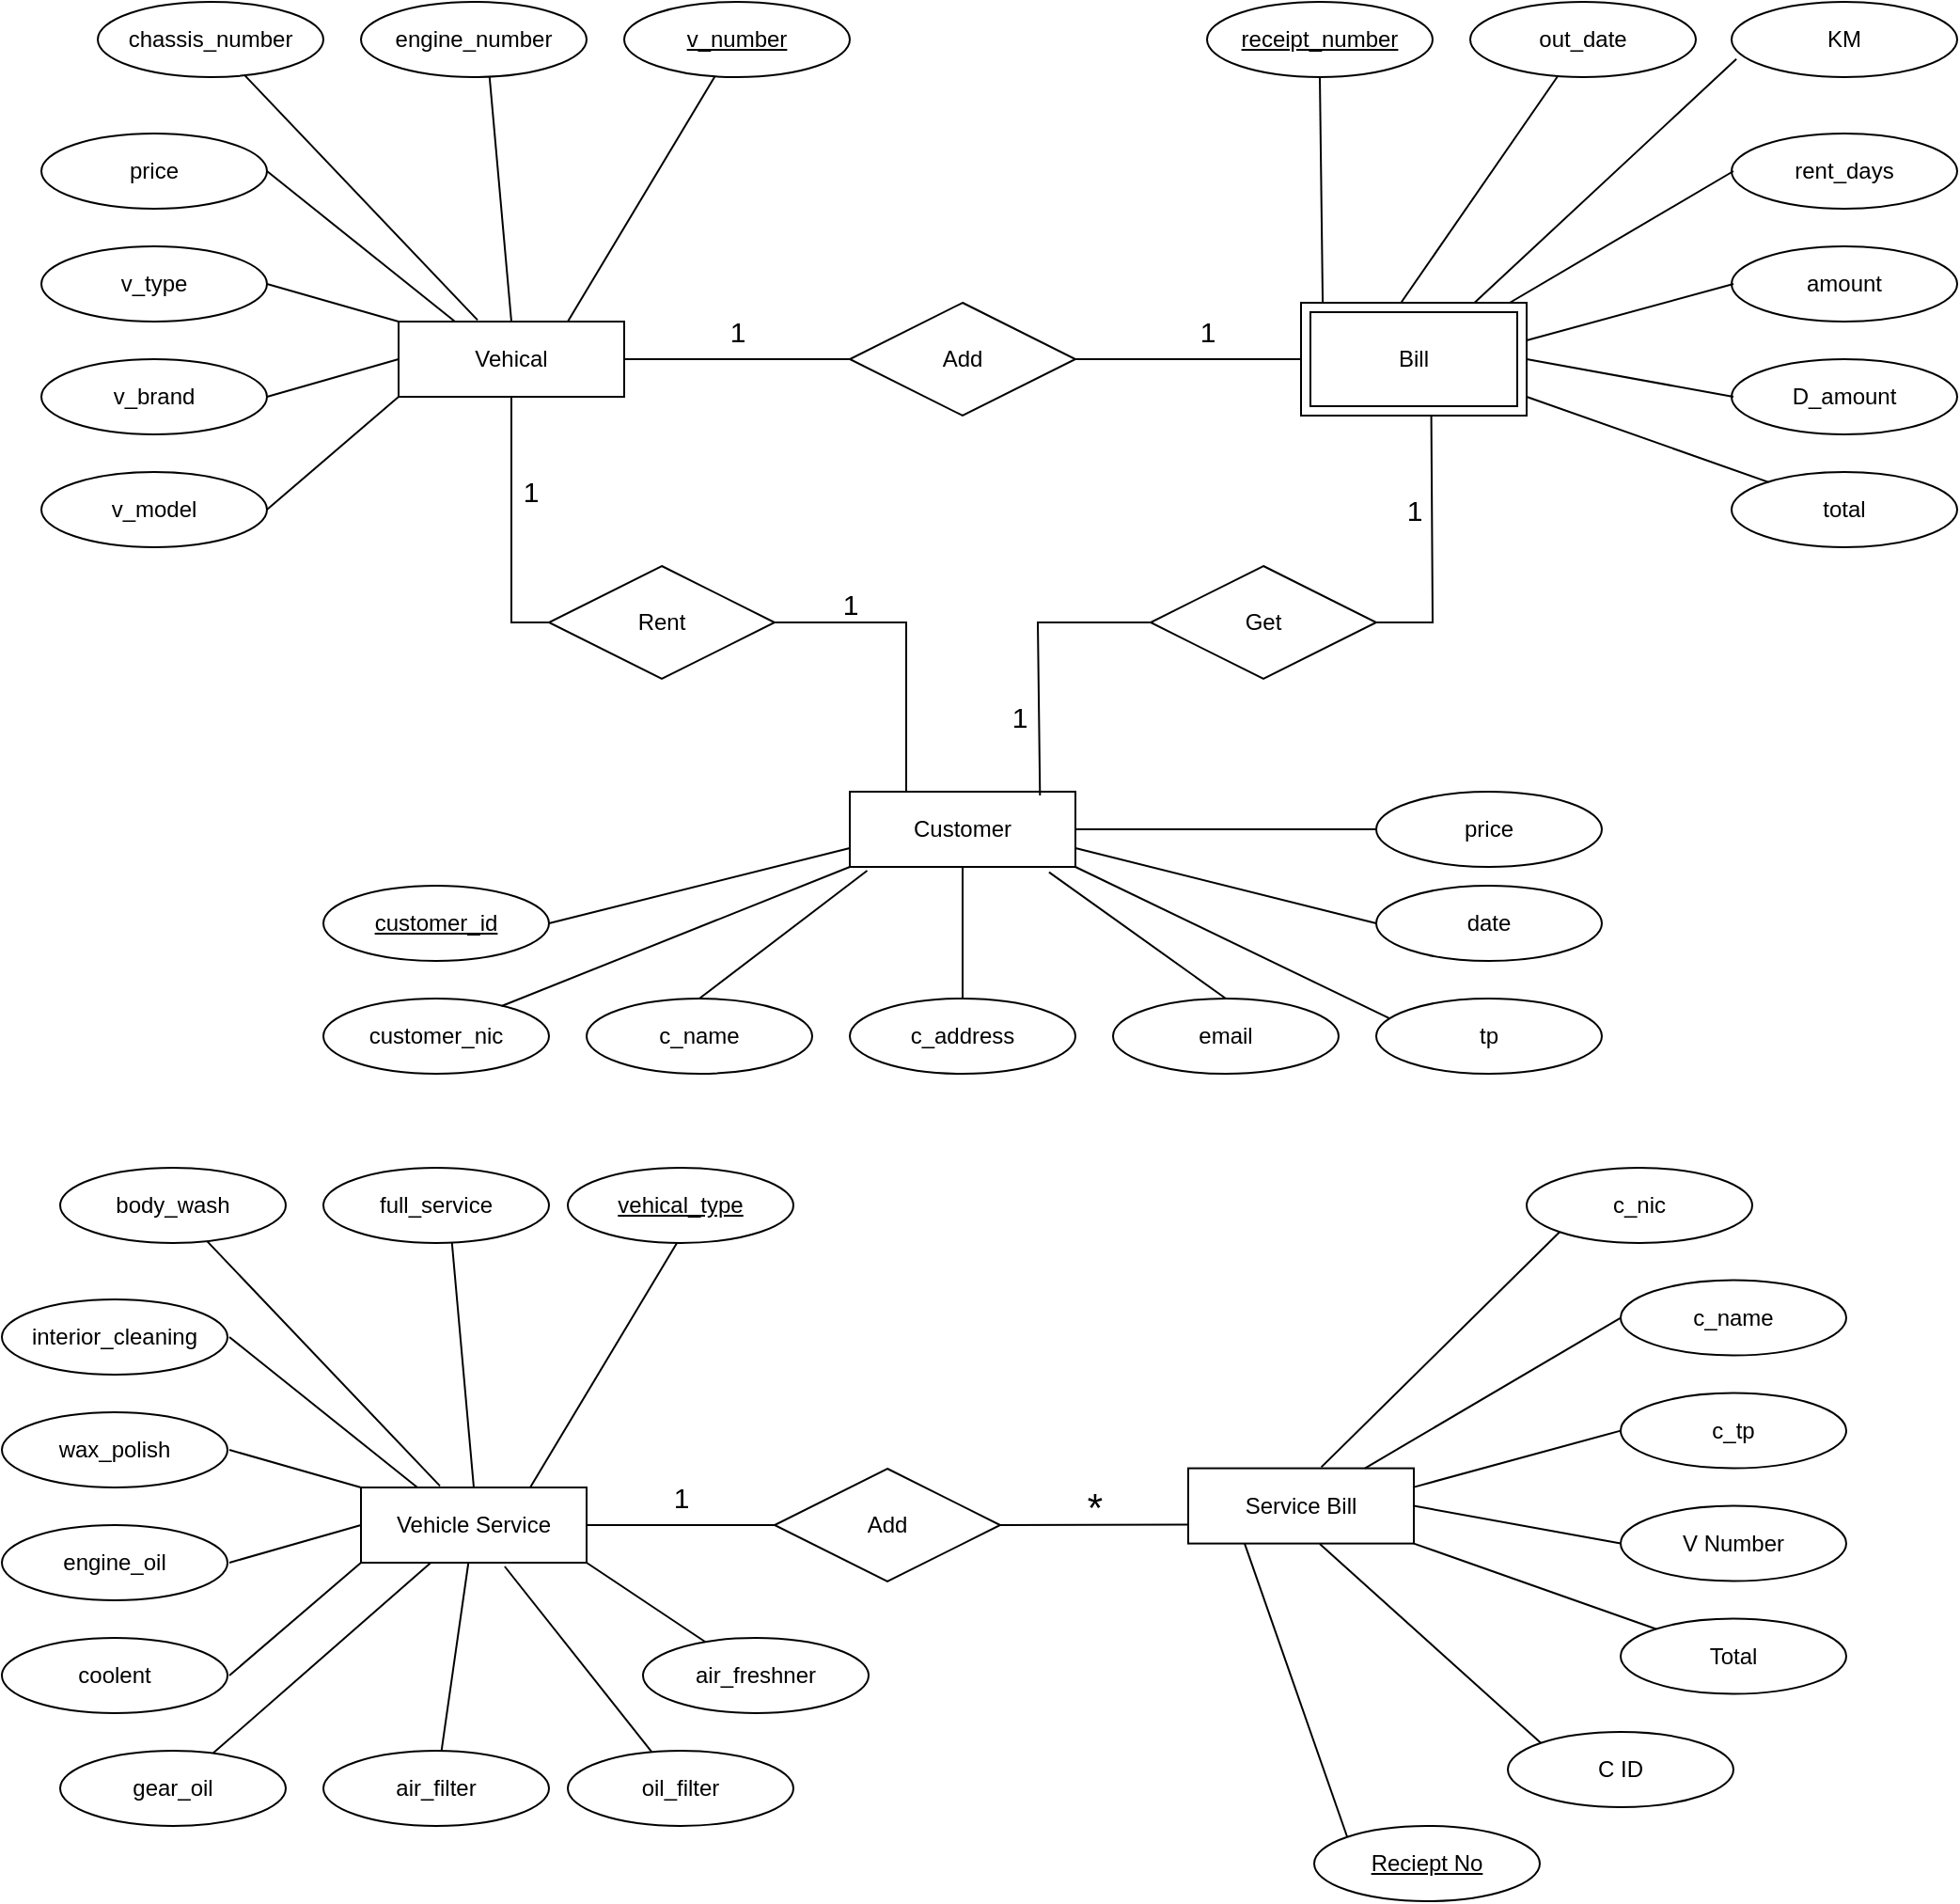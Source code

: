 <mxfile version="19.0.3" type="device"><diagram id="FjPFz_1QsSj6b-zWw66A" name="Page-1"><mxGraphModel dx="2966" dy="1831" grid="1" gridSize="10" guides="1" tooltips="1" connect="1" arrows="1" fold="1" page="1" pageScale="1" pageWidth="827" pageHeight="1169" background="#ffffff" math="0" shadow="0"><root><mxCell id="0"/><mxCell id="1" parent="0"/><mxCell id="deFusIvMQmzbghKx0W7I-2" value="Vehical" style="rounded=0;whiteSpace=wrap;html=1;" vertex="1" parent="1"><mxGeometry x="523" y="243" width="120" height="40" as="geometry"/></mxCell><mxCell id="deFusIvMQmzbghKx0W7I-3" value="Bill" style="rounded=0;whiteSpace=wrap;html=1;" vertex="1" parent="1"><mxGeometry x="1003" y="243" width="120" height="40" as="geometry"/></mxCell><mxCell id="deFusIvMQmzbghKx0W7I-4" value="Customer" style="rounded=0;whiteSpace=wrap;html=1;" vertex="1" parent="1"><mxGeometry x="763" y="493" width="120" height="40" as="geometry"/></mxCell><mxCell id="deFusIvMQmzbghKx0W7I-5" value="chassis_number" style="ellipse;whiteSpace=wrap;html=1;" vertex="1" parent="1"><mxGeometry x="363" y="73" width="120" height="40" as="geometry"/></mxCell><mxCell id="deFusIvMQmzbghKx0W7I-10" value="" style="endArrow=none;html=1;rounded=0;entryX=0.35;entryY=-0.02;entryDx=0;entryDy=0;entryPerimeter=0;" edge="1" parent="1" source="deFusIvMQmzbghKx0W7I-5" target="deFusIvMQmzbghKx0W7I-2"><mxGeometry width="50" height="50" relative="1" as="geometry"><mxPoint x="723" y="263" as="sourcePoint"/><mxPoint x="773" y="213" as="targetPoint"/></mxGeometry></mxCell><mxCell id="deFusIvMQmzbghKx0W7I-11" value="engine_number" style="ellipse;whiteSpace=wrap;html=1;" vertex="1" parent="1"><mxGeometry x="503" y="73" width="120" height="40" as="geometry"/></mxCell><mxCell id="deFusIvMQmzbghKx0W7I-12" value="v_number" style="ellipse;whiteSpace=wrap;html=1;fontStyle=4" vertex="1" parent="1"><mxGeometry x="643" y="73" width="120" height="40" as="geometry"/></mxCell><mxCell id="deFusIvMQmzbghKx0W7I-13" value="price" style="ellipse;whiteSpace=wrap;html=1;" vertex="1" parent="1"><mxGeometry x="333" y="143" width="120" height="40" as="geometry"/></mxCell><mxCell id="deFusIvMQmzbghKx0W7I-14" value="v_type" style="ellipse;whiteSpace=wrap;html=1;" vertex="1" parent="1"><mxGeometry x="333" y="203" width="120" height="40" as="geometry"/></mxCell><mxCell id="deFusIvMQmzbghKx0W7I-15" value="v_brand" style="ellipse;whiteSpace=wrap;html=1;" vertex="1" parent="1"><mxGeometry x="333" y="263" width="120" height="40" as="geometry"/></mxCell><mxCell id="deFusIvMQmzbghKx0W7I-16" value="v_model" style="ellipse;whiteSpace=wrap;html=1;" vertex="1" parent="1"><mxGeometry x="333" y="323" width="120" height="40" as="geometry"/></mxCell><mxCell id="deFusIvMQmzbghKx0W7I-18" value="" style="endArrow=none;html=1;rounded=0;exitX=0.5;exitY=0;exitDx=0;exitDy=0;entryX=0.57;entryY=1;entryDx=0;entryDy=0;entryPerimeter=0;" edge="1" parent="1" source="deFusIvMQmzbghKx0W7I-2" target="deFusIvMQmzbghKx0W7I-11"><mxGeometry width="50" height="50" relative="1" as="geometry"><mxPoint x="543" y="143" as="sourcePoint"/><mxPoint x="593" y="93" as="targetPoint"/></mxGeometry></mxCell><mxCell id="deFusIvMQmzbghKx0W7I-19" value="" style="endArrow=none;html=1;rounded=0;exitX=0.75;exitY=0;exitDx=0;exitDy=0;" edge="1" parent="1" source="deFusIvMQmzbghKx0W7I-2" target="deFusIvMQmzbghKx0W7I-12"><mxGeometry width="50" height="50" relative="1" as="geometry"><mxPoint x="723" y="263" as="sourcePoint"/><mxPoint x="773" y="213" as="targetPoint"/></mxGeometry></mxCell><mxCell id="deFusIvMQmzbghKx0W7I-20" value="" style="endArrow=none;html=1;rounded=0;exitX=1;exitY=0.5;exitDx=0;exitDy=0;entryX=0.25;entryY=0;entryDx=0;entryDy=0;" edge="1" parent="1" source="deFusIvMQmzbghKx0W7I-13" target="deFusIvMQmzbghKx0W7I-2"><mxGeometry width="50" height="50" relative="1" as="geometry"><mxPoint x="723" y="263" as="sourcePoint"/><mxPoint x="773" y="213" as="targetPoint"/></mxGeometry></mxCell><mxCell id="deFusIvMQmzbghKx0W7I-21" value="" style="endArrow=none;html=1;rounded=0;exitX=1;exitY=0.5;exitDx=0;exitDy=0;entryX=0;entryY=0;entryDx=0;entryDy=0;" edge="1" parent="1" source="deFusIvMQmzbghKx0W7I-14" target="deFusIvMQmzbghKx0W7I-2"><mxGeometry width="50" height="50" relative="1" as="geometry"><mxPoint x="723" y="263" as="sourcePoint"/><mxPoint x="773" y="213" as="targetPoint"/></mxGeometry></mxCell><mxCell id="deFusIvMQmzbghKx0W7I-22" value="" style="endArrow=none;html=1;rounded=0;exitX=1;exitY=0.5;exitDx=0;exitDy=0;entryX=0;entryY=0.5;entryDx=0;entryDy=0;" edge="1" parent="1" source="deFusIvMQmzbghKx0W7I-15" target="deFusIvMQmzbghKx0W7I-2"><mxGeometry width="50" height="50" relative="1" as="geometry"><mxPoint x="723" y="263" as="sourcePoint"/><mxPoint x="773" y="213" as="targetPoint"/></mxGeometry></mxCell><mxCell id="deFusIvMQmzbghKx0W7I-23" value="" style="endArrow=none;html=1;rounded=0;exitX=1;exitY=0.5;exitDx=0;exitDy=0;entryX=0;entryY=1;entryDx=0;entryDy=0;" edge="1" parent="1" source="deFusIvMQmzbghKx0W7I-16" target="deFusIvMQmzbghKx0W7I-2"><mxGeometry width="50" height="50" relative="1" as="geometry"><mxPoint x="723" y="263" as="sourcePoint"/><mxPoint x="773" y="213" as="targetPoint"/></mxGeometry></mxCell><mxCell id="deFusIvMQmzbghKx0W7I-24" value="Add" style="rhombus;whiteSpace=wrap;html=1;" vertex="1" parent="1"><mxGeometry x="763" y="233" width="120" height="60" as="geometry"/></mxCell><mxCell id="deFusIvMQmzbghKx0W7I-25" value="" style="endArrow=none;html=1;rounded=0;exitX=1;exitY=0.5;exitDx=0;exitDy=0;entryX=0;entryY=0.5;entryDx=0;entryDy=0;" edge="1" parent="1" source="deFusIvMQmzbghKx0W7I-2" target="deFusIvMQmzbghKx0W7I-24"><mxGeometry width="50" height="50" relative="1" as="geometry"><mxPoint x="723" y="263" as="sourcePoint"/><mxPoint x="773" y="213" as="targetPoint"/></mxGeometry></mxCell><mxCell id="deFusIvMQmzbghKx0W7I-27" value="" style="endArrow=none;html=1;rounded=0;exitX=1;exitY=0.5;exitDx=0;exitDy=0;entryX=0;entryY=0.5;entryDx=0;entryDy=0;" edge="1" parent="1" source="deFusIvMQmzbghKx0W7I-24" target="deFusIvMQmzbghKx0W7I-3"><mxGeometry width="50" height="50" relative="1" as="geometry"><mxPoint x="913" y="263" as="sourcePoint"/><mxPoint x="963" y="213" as="targetPoint"/></mxGeometry></mxCell><mxCell id="deFusIvMQmzbghKx0W7I-28" value="Rent" style="rhombus;whiteSpace=wrap;html=1;" vertex="1" parent="1"><mxGeometry x="603" y="373" width="120" height="60" as="geometry"/></mxCell><mxCell id="deFusIvMQmzbghKx0W7I-29" value="" style="endArrow=none;html=1;rounded=0;entryX=0.5;entryY=1;entryDx=0;entryDy=0;exitX=0;exitY=0.5;exitDx=0;exitDy=0;" edge="1" parent="1" source="deFusIvMQmzbghKx0W7I-28" target="deFusIvMQmzbghKx0W7I-2"><mxGeometry width="50" height="50" relative="1" as="geometry"><mxPoint x="753" y="473" as="sourcePoint"/><mxPoint x="803" y="423" as="targetPoint"/><Array as="points"><mxPoint x="583" y="403"/></Array></mxGeometry></mxCell><mxCell id="deFusIvMQmzbghKx0W7I-31" value="Get" style="rhombus;whiteSpace=wrap;html=1;" vertex="1" parent="1"><mxGeometry x="923" y="373" width="120" height="60" as="geometry"/></mxCell><mxCell id="deFusIvMQmzbghKx0W7I-32" value="" style="endArrow=none;html=1;rounded=0;entryX=0.577;entryY=1.06;entryDx=0;entryDy=0;entryPerimeter=0;exitX=1;exitY=0.5;exitDx=0;exitDy=0;" edge="1" parent="1" source="deFusIvMQmzbghKx0W7I-31" target="deFusIvMQmzbghKx0W7I-3"><mxGeometry width="50" height="50" relative="1" as="geometry"><mxPoint x="753" y="473" as="sourcePoint"/><mxPoint x="803" y="423" as="targetPoint"/><Array as="points"><mxPoint x="1073" y="403"/></Array></mxGeometry></mxCell><mxCell id="deFusIvMQmzbghKx0W7I-34" value="receipt_number" style="ellipse;whiteSpace=wrap;html=1;fontStyle=4" vertex="1" parent="1"><mxGeometry x="953" y="73" width="120" height="40" as="geometry"/></mxCell><mxCell id="deFusIvMQmzbghKx0W7I-35" value="out_date" style="ellipse;whiteSpace=wrap;html=1;" vertex="1" parent="1"><mxGeometry x="1093" y="73" width="120" height="40" as="geometry"/></mxCell><mxCell id="deFusIvMQmzbghKx0W7I-37" value="KM" style="ellipse;whiteSpace=wrap;html=1;" vertex="1" parent="1"><mxGeometry x="1232" y="73" width="120" height="40" as="geometry"/></mxCell><mxCell id="deFusIvMQmzbghKx0W7I-38" value="rent_days" style="ellipse;whiteSpace=wrap;html=1;" vertex="1" parent="1"><mxGeometry x="1232" y="143" width="120" height="40" as="geometry"/></mxCell><mxCell id="deFusIvMQmzbghKx0W7I-41" value="amount" style="ellipse;whiteSpace=wrap;html=1;" vertex="1" parent="1"><mxGeometry x="1232" y="203" width="120" height="40" as="geometry"/></mxCell><mxCell id="deFusIvMQmzbghKx0W7I-43" value="total" style="ellipse;whiteSpace=wrap;html=1;" vertex="1" parent="1"><mxGeometry x="1232" y="323" width="120" height="40" as="geometry"/></mxCell><mxCell id="deFusIvMQmzbghKx0W7I-44" value="D_amount" style="ellipse;whiteSpace=wrap;html=1;" vertex="1" parent="1"><mxGeometry x="1232" y="263" width="120" height="40" as="geometry"/></mxCell><mxCell id="deFusIvMQmzbghKx0W7I-48" value="" style="endArrow=none;html=1;rounded=0;entryX=0.5;entryY=1;entryDx=0;entryDy=0;exitX=0.097;exitY=-0.04;exitDx=0;exitDy=0;exitPerimeter=0;" edge="1" parent="1" source="deFusIvMQmzbghKx0W7I-3" target="deFusIvMQmzbghKx0W7I-34"><mxGeometry width="50" height="50" relative="1" as="geometry"><mxPoint x="1003" y="163" as="sourcePoint"/><mxPoint x="1053" y="113" as="targetPoint"/></mxGeometry></mxCell><mxCell id="deFusIvMQmzbghKx0W7I-59" value="customer_nic" style="ellipse;whiteSpace=wrap;html=1;" vertex="1" parent="1"><mxGeometry x="483" y="603" width="120" height="40" as="geometry"/></mxCell><mxCell id="deFusIvMQmzbghKx0W7I-60" value="tp" style="ellipse;whiteSpace=wrap;html=1;" vertex="1" parent="1"><mxGeometry x="1043" y="603" width="120" height="40" as="geometry"/></mxCell><mxCell id="deFusIvMQmzbghKx0W7I-61" value="c_name" style="ellipse;whiteSpace=wrap;html=1;" vertex="1" parent="1"><mxGeometry x="623" y="603" width="120" height="40" as="geometry"/></mxCell><mxCell id="deFusIvMQmzbghKx0W7I-62" value="c_address" style="ellipse;whiteSpace=wrap;html=1;" vertex="1" parent="1"><mxGeometry x="763" y="603" width="120" height="40" as="geometry"/></mxCell><mxCell id="deFusIvMQmzbghKx0W7I-63" value="email" style="ellipse;whiteSpace=wrap;html=1;" vertex="1" parent="1"><mxGeometry x="903" y="603" width="120" height="40" as="geometry"/></mxCell><mxCell id="deFusIvMQmzbghKx0W7I-64" value="customer_id" style="ellipse;whiteSpace=wrap;html=1;fontStyle=4" vertex="1" parent="1"><mxGeometry x="483" y="543" width="120" height="40" as="geometry"/></mxCell><mxCell id="deFusIvMQmzbghKx0W7I-65" value="date" style="ellipse;whiteSpace=wrap;html=1;" vertex="1" parent="1"><mxGeometry x="1043" y="543" width="120" height="40" as="geometry"/></mxCell><mxCell id="deFusIvMQmzbghKx0W7I-66" value="" style="endArrow=none;html=1;rounded=0;exitX=1;exitY=0.5;exitDx=0;exitDy=0;entryX=0;entryY=0.75;entryDx=0;entryDy=0;" edge="1" parent="1" source="deFusIvMQmzbghKx0W7I-64" target="deFusIvMQmzbghKx0W7I-4"><mxGeometry width="50" height="50" relative="1" as="geometry"><mxPoint x="653" y="573" as="sourcePoint"/><mxPoint x="703" y="523" as="targetPoint"/></mxGeometry></mxCell><mxCell id="deFusIvMQmzbghKx0W7I-67" value="" style="endArrow=none;html=1;rounded=0;exitX=0.79;exitY=0.1;exitDx=0;exitDy=0;exitPerimeter=0;entryX=0;entryY=1;entryDx=0;entryDy=0;" edge="1" parent="1" source="deFusIvMQmzbghKx0W7I-59" target="deFusIvMQmzbghKx0W7I-4"><mxGeometry width="50" height="50" relative="1" as="geometry"><mxPoint x="683" y="613" as="sourcePoint"/><mxPoint x="733" y="563" as="targetPoint"/></mxGeometry></mxCell><mxCell id="deFusIvMQmzbghKx0W7I-68" value="" style="endArrow=none;html=1;rounded=0;entryX=0.077;entryY=1.05;entryDx=0;entryDy=0;entryPerimeter=0;exitX=0.5;exitY=0;exitDx=0;exitDy=0;" edge="1" parent="1" source="deFusIvMQmzbghKx0W7I-61" target="deFusIvMQmzbghKx0W7I-4"><mxGeometry width="50" height="50" relative="1" as="geometry"><mxPoint x="823" y="803" as="sourcePoint"/><mxPoint x="873" y="753" as="targetPoint"/></mxGeometry></mxCell><mxCell id="deFusIvMQmzbghKx0W7I-69" value="" style="endArrow=none;html=1;rounded=0;entryX=0.5;entryY=1;entryDx=0;entryDy=0;" edge="1" parent="1" target="deFusIvMQmzbghKx0W7I-4"><mxGeometry width="50" height="50" relative="1" as="geometry"><mxPoint x="823" y="603" as="sourcePoint"/><mxPoint x="873" y="753" as="targetPoint"/></mxGeometry></mxCell><mxCell id="deFusIvMQmzbghKx0W7I-70" value="" style="endArrow=none;html=1;rounded=0;entryX=0.883;entryY=1.07;entryDx=0;entryDy=0;entryPerimeter=0;exitX=0.5;exitY=0;exitDx=0;exitDy=0;" edge="1" parent="1" source="deFusIvMQmzbghKx0W7I-63" target="deFusIvMQmzbghKx0W7I-4"><mxGeometry width="50" height="50" relative="1" as="geometry"><mxPoint x="823" y="803" as="sourcePoint"/><mxPoint x="873" y="753" as="targetPoint"/></mxGeometry></mxCell><mxCell id="deFusIvMQmzbghKx0W7I-71" value="" style="endArrow=none;html=1;rounded=0;entryX=1;entryY=1;entryDx=0;entryDy=0;exitX=0.057;exitY=0.26;exitDx=0;exitDy=0;exitPerimeter=0;" edge="1" parent="1" source="deFusIvMQmzbghKx0W7I-60" target="deFusIvMQmzbghKx0W7I-4"><mxGeometry width="50" height="50" relative="1" as="geometry"><mxPoint x="823" y="803" as="sourcePoint"/><mxPoint x="873" y="753" as="targetPoint"/></mxGeometry></mxCell><mxCell id="deFusIvMQmzbghKx0W7I-72" value="" style="endArrow=none;html=1;rounded=0;entryX=1;entryY=0.75;entryDx=0;entryDy=0;exitX=0;exitY=0.5;exitDx=0;exitDy=0;" edge="1" parent="1" source="deFusIvMQmzbghKx0W7I-65" target="deFusIvMQmzbghKx0W7I-4"><mxGeometry width="50" height="50" relative="1" as="geometry"><mxPoint x="823" y="803" as="sourcePoint"/><mxPoint x="873" y="753" as="targetPoint"/></mxGeometry></mxCell><mxCell id="deFusIvMQmzbghKx0W7I-73" value="price" style="ellipse;whiteSpace=wrap;html=1;" vertex="1" parent="1"><mxGeometry x="1043" y="493" width="120" height="40" as="geometry"/></mxCell><mxCell id="deFusIvMQmzbghKx0W7I-74" value="" style="endArrow=none;html=1;rounded=0;entryX=1;entryY=0.5;entryDx=0;entryDy=0;exitX=0.25;exitY=0;exitDx=0;exitDy=0;" edge="1" parent="1" source="deFusIvMQmzbghKx0W7I-4" target="deFusIvMQmzbghKx0W7I-28"><mxGeometry width="50" height="50" relative="1" as="geometry"><mxPoint x="793" y="503" as="sourcePoint"/><mxPoint x="843" y="453" as="targetPoint"/><Array as="points"><mxPoint x="793" y="403"/></Array></mxGeometry></mxCell><mxCell id="deFusIvMQmzbghKx0W7I-75" value="" style="endArrow=none;html=1;rounded=0;entryX=0;entryY=0.5;entryDx=0;entryDy=0;exitX=0.843;exitY=0.05;exitDx=0;exitDy=0;exitPerimeter=0;" edge="1" parent="1" source="deFusIvMQmzbghKx0W7I-4" target="deFusIvMQmzbghKx0W7I-31"><mxGeometry width="50" height="50" relative="1" as="geometry"><mxPoint x="863" y="483" as="sourcePoint"/><mxPoint x="843" y="453" as="targetPoint"/><Array as="points"><mxPoint x="863" y="403"/></Array></mxGeometry></mxCell><mxCell id="deFusIvMQmzbghKx0W7I-76" value="" style="endArrow=none;html=1;rounded=0;entryX=0;entryY=0.5;entryDx=0;entryDy=0;exitX=1;exitY=0.5;exitDx=0;exitDy=0;" edge="1" parent="1" source="deFusIvMQmzbghKx0W7I-4" target="deFusIvMQmzbghKx0W7I-73"><mxGeometry width="50" height="50" relative="1" as="geometry"><mxPoint x="793" y="503" as="sourcePoint"/><mxPoint x="843" y="453" as="targetPoint"/></mxGeometry></mxCell><mxCell id="deFusIvMQmzbghKx0W7I-94" value="Vehicle Service" style="rounded=0;whiteSpace=wrap;html=1;" vertex="1" parent="1"><mxGeometry x="503" y="863" width="120" height="40" as="geometry"/></mxCell><mxCell id="deFusIvMQmzbghKx0W7I-95" value="body_wash" style="ellipse;whiteSpace=wrap;html=1;" vertex="1" parent="1"><mxGeometry x="343" y="693" width="120" height="40" as="geometry"/></mxCell><mxCell id="deFusIvMQmzbghKx0W7I-96" value="" style="endArrow=none;html=1;rounded=0;entryX=0.35;entryY=-0.02;entryDx=0;entryDy=0;entryPerimeter=0;" edge="1" parent="1" source="deFusIvMQmzbghKx0W7I-95" target="deFusIvMQmzbghKx0W7I-94"><mxGeometry width="50" height="50" relative="1" as="geometry"><mxPoint x="703" y="883" as="sourcePoint"/><mxPoint x="753" y="833" as="targetPoint"/></mxGeometry></mxCell><mxCell id="deFusIvMQmzbghKx0W7I-97" value="full_service" style="ellipse;whiteSpace=wrap;html=1;" vertex="1" parent="1"><mxGeometry x="483" y="693" width="120" height="40" as="geometry"/></mxCell><mxCell id="deFusIvMQmzbghKx0W7I-98" value="interior_cleaning" style="ellipse;whiteSpace=wrap;html=1;" vertex="1" parent="1"><mxGeometry x="312" y="763" width="120" height="40" as="geometry"/></mxCell><mxCell id="deFusIvMQmzbghKx0W7I-99" value="wax_polish" style="ellipse;whiteSpace=wrap;html=1;" vertex="1" parent="1"><mxGeometry x="312" y="823" width="120" height="40" as="geometry"/></mxCell><mxCell id="deFusIvMQmzbghKx0W7I-100" value="engine_oil" style="ellipse;whiteSpace=wrap;html=1;" vertex="1" parent="1"><mxGeometry x="312" y="883" width="120" height="40" as="geometry"/></mxCell><mxCell id="deFusIvMQmzbghKx0W7I-101" value="" style="endArrow=none;html=1;rounded=0;exitX=0.5;exitY=0;exitDx=0;exitDy=0;entryX=0.57;entryY=1;entryDx=0;entryDy=0;entryPerimeter=0;" edge="1" parent="1" source="deFusIvMQmzbghKx0W7I-94" target="deFusIvMQmzbghKx0W7I-97"><mxGeometry width="50" height="50" relative="1" as="geometry"><mxPoint x="523" y="763" as="sourcePoint"/><mxPoint x="573" y="713" as="targetPoint"/></mxGeometry></mxCell><mxCell id="deFusIvMQmzbghKx0W7I-102" value="" style="endArrow=none;html=1;rounded=0;exitX=0.75;exitY=0;exitDx=0;exitDy=0;" edge="1" parent="1" source="deFusIvMQmzbghKx0W7I-94"><mxGeometry width="50" height="50" relative="1" as="geometry"><mxPoint x="703" y="883" as="sourcePoint"/><mxPoint x="671.263" y="732.614" as="targetPoint"/></mxGeometry></mxCell><mxCell id="deFusIvMQmzbghKx0W7I-103" value="" style="endArrow=none;html=1;rounded=0;exitX=1;exitY=0.5;exitDx=0;exitDy=0;entryX=0.25;entryY=0;entryDx=0;entryDy=0;" edge="1" parent="1" target="deFusIvMQmzbghKx0W7I-94"><mxGeometry width="50" height="50" relative="1" as="geometry"><mxPoint x="433" y="783" as="sourcePoint"/><mxPoint x="753" y="833" as="targetPoint"/></mxGeometry></mxCell><mxCell id="deFusIvMQmzbghKx0W7I-104" value="" style="endArrow=none;html=1;rounded=0;exitX=1;exitY=0.5;exitDx=0;exitDy=0;entryX=0;entryY=0;entryDx=0;entryDy=0;" edge="1" parent="1" target="deFusIvMQmzbghKx0W7I-94"><mxGeometry width="50" height="50" relative="1" as="geometry"><mxPoint x="433" y="843" as="sourcePoint"/><mxPoint x="753" y="833" as="targetPoint"/></mxGeometry></mxCell><mxCell id="deFusIvMQmzbghKx0W7I-105" value="" style="endArrow=none;html=1;rounded=0;exitX=1;exitY=0.5;exitDx=0;exitDy=0;entryX=0;entryY=0.5;entryDx=0;entryDy=0;" edge="1" parent="1" target="deFusIvMQmzbghKx0W7I-94"><mxGeometry width="50" height="50" relative="1" as="geometry"><mxPoint x="433" y="903" as="sourcePoint"/><mxPoint x="753" y="833" as="targetPoint"/></mxGeometry></mxCell><mxCell id="deFusIvMQmzbghKx0W7I-106" value="" style="endArrow=none;html=1;rounded=0;exitX=1;exitY=0.5;exitDx=0;exitDy=0;entryX=0;entryY=1;entryDx=0;entryDy=0;" edge="1" parent="1" target="deFusIvMQmzbghKx0W7I-94"><mxGeometry width="50" height="50" relative="1" as="geometry"><mxPoint x="433.0" y="963" as="sourcePoint"/><mxPoint x="753" y="833" as="targetPoint"/></mxGeometry></mxCell><mxCell id="deFusIvMQmzbghKx0W7I-107" value="vehical_type" style="ellipse;whiteSpace=wrap;html=1;fontStyle=4" vertex="1" parent="1"><mxGeometry x="613" y="693" width="120" height="40" as="geometry"/></mxCell><mxCell id="deFusIvMQmzbghKx0W7I-108" value="coolent" style="ellipse;whiteSpace=wrap;html=1;" vertex="1" parent="1"><mxGeometry x="312" y="943" width="120" height="40" as="geometry"/></mxCell><mxCell id="deFusIvMQmzbghKx0W7I-109" value="gear_oil" style="ellipse;whiteSpace=wrap;html=1;" vertex="1" parent="1"><mxGeometry x="343" y="1003" width="120" height="40" as="geometry"/></mxCell><mxCell id="deFusIvMQmzbghKx0W7I-110" value="air_filter" style="ellipse;whiteSpace=wrap;html=1;" vertex="1" parent="1"><mxGeometry x="483" y="1003" width="120" height="40" as="geometry"/></mxCell><mxCell id="deFusIvMQmzbghKx0W7I-111" value="oil_filter" style="ellipse;whiteSpace=wrap;html=1;" vertex="1" parent="1"><mxGeometry x="613" y="1003" width="120" height="40" as="geometry"/></mxCell><mxCell id="deFusIvMQmzbghKx0W7I-112" value="air_freshner" style="ellipse;whiteSpace=wrap;html=1;" vertex="1" parent="1"><mxGeometry x="653" y="943" width="120" height="40" as="geometry"/></mxCell><mxCell id="deFusIvMQmzbghKx0W7I-114" value="" style="endArrow=none;html=1;rounded=0;" edge="1" parent="1" source="deFusIvMQmzbghKx0W7I-110" target="deFusIvMQmzbghKx0W7I-94"><mxGeometry width="50" height="50" relative="1" as="geometry"><mxPoint x="533" y="973" as="sourcePoint"/><mxPoint x="583" y="923" as="targetPoint"/></mxGeometry></mxCell><mxCell id="deFusIvMQmzbghKx0W7I-115" value="" style="endArrow=none;html=1;rounded=0;entryX=0.637;entryY=1.05;entryDx=0;entryDy=0;entryPerimeter=0;" edge="1" parent="1" source="deFusIvMQmzbghKx0W7I-111" target="deFusIvMQmzbghKx0W7I-94"><mxGeometry width="50" height="50" relative="1" as="geometry"><mxPoint x="533" y="973" as="sourcePoint"/><mxPoint x="583" y="923" as="targetPoint"/></mxGeometry></mxCell><mxCell id="deFusIvMQmzbghKx0W7I-116" value="" style="endArrow=none;html=1;rounded=0;" edge="1" parent="1" source="deFusIvMQmzbghKx0W7I-109" target="deFusIvMQmzbghKx0W7I-94"><mxGeometry width="50" height="50" relative="1" as="geometry"><mxPoint x="533" y="973" as="sourcePoint"/><mxPoint x="583" y="923" as="targetPoint"/></mxGeometry></mxCell><mxCell id="deFusIvMQmzbghKx0W7I-117" value="" style="endArrow=none;html=1;rounded=0;entryX=1;entryY=1;entryDx=0;entryDy=0;" edge="1" parent="1" source="deFusIvMQmzbghKx0W7I-112" target="deFusIvMQmzbghKx0W7I-94"><mxGeometry width="50" height="50" relative="1" as="geometry"><mxPoint x="533" y="973" as="sourcePoint"/><mxPoint x="583" y="923" as="targetPoint"/></mxGeometry></mxCell><mxCell id="deFusIvMQmzbghKx0W7I-118" value="" style="endArrow=none;html=1;rounded=0;exitX=0.397;exitY=-0.05;exitDx=0;exitDy=0;exitPerimeter=0;" edge="1" parent="1" source="deFusIvMQmzbghKx0W7I-3" target="deFusIvMQmzbghKx0W7I-35"><mxGeometry width="50" height="50" relative="1" as="geometry"><mxPoint x="903" y="273" as="sourcePoint"/><mxPoint x="953" y="223" as="targetPoint"/></mxGeometry></mxCell><mxCell id="deFusIvMQmzbghKx0W7I-119" value="" style="endArrow=none;html=1;rounded=0;entryX=0.013;entryY=0.76;entryDx=0;entryDy=0;entryPerimeter=0;" edge="1" parent="1" source="deFusIvMQmzbghKx0W7I-3"><mxGeometry width="50" height="50" relative="1" as="geometry"><mxPoint x="903" y="273" as="sourcePoint"/><mxPoint x="1234.56" y="103.4" as="targetPoint"/></mxGeometry></mxCell><mxCell id="deFusIvMQmzbghKx0W7I-120" value="" style="endArrow=none;html=1;rounded=0;entryX=0;entryY=0.5;entryDx=0;entryDy=0;" edge="1" parent="1" source="deFusIvMQmzbghKx0W7I-3"><mxGeometry width="50" height="50" relative="1" as="geometry"><mxPoint x="903" y="273" as="sourcePoint"/><mxPoint x="1233" y="163" as="targetPoint"/></mxGeometry></mxCell><mxCell id="deFusIvMQmzbghKx0W7I-122" value="" style="endArrow=none;html=1;rounded=0;entryX=0;entryY=0.5;entryDx=0;entryDy=0;exitX=1;exitY=0.5;exitDx=0;exitDy=0;" edge="1" parent="1" source="deFusIvMQmzbghKx0W7I-3"><mxGeometry width="50" height="50" relative="1" as="geometry"><mxPoint x="903" y="273" as="sourcePoint"/><mxPoint x="1233" y="283" as="targetPoint"/></mxGeometry></mxCell><mxCell id="deFusIvMQmzbghKx0W7I-123" value="" style="endArrow=none;html=1;rounded=0;exitX=1;exitY=1;exitDx=0;exitDy=0;" edge="1" parent="1" source="deFusIvMQmzbghKx0W7I-3"><mxGeometry width="50" height="50" relative="1" as="geometry"><mxPoint x="903" y="273" as="sourcePoint"/><mxPoint x="1251.803" y="328.46" as="targetPoint"/></mxGeometry></mxCell><mxCell id="deFusIvMQmzbghKx0W7I-124" value="" style="endArrow=none;html=1;rounded=0;entryX=0;entryY=0.5;entryDx=0;entryDy=0;exitX=1;exitY=0.25;exitDx=0;exitDy=0;" edge="1" parent="1" source="deFusIvMQmzbghKx0W7I-3"><mxGeometry width="50" height="50" relative="1" as="geometry"><mxPoint x="903" y="433" as="sourcePoint"/><mxPoint x="1233" y="223" as="targetPoint"/></mxGeometry></mxCell><mxCell id="deFusIvMQmzbghKx0W7I-125" value="Service Bill" style="rounded=0;whiteSpace=wrap;html=1;" vertex="1" parent="1"><mxGeometry x="943" y="852.8" width="120" height="40" as="geometry"/></mxCell><mxCell id="deFusIvMQmzbghKx0W7I-126" value="c_name" style="ellipse;whiteSpace=wrap;html=1;" vertex="1" parent="1"><mxGeometry x="1173" y="752.8" width="120" height="40" as="geometry"/></mxCell><mxCell id="deFusIvMQmzbghKx0W7I-127" value="c_tp" style="ellipse;whiteSpace=wrap;html=1;" vertex="1" parent="1"><mxGeometry x="1173" y="812.8" width="120" height="40" as="geometry"/></mxCell><mxCell id="deFusIvMQmzbghKx0W7I-128" value="Total" style="ellipse;whiteSpace=wrap;html=1;" vertex="1" parent="1"><mxGeometry x="1173" y="932.8" width="120" height="40" as="geometry"/></mxCell><mxCell id="deFusIvMQmzbghKx0W7I-129" value="V Number" style="ellipse;whiteSpace=wrap;html=1;" vertex="1" parent="1"><mxGeometry x="1173" y="872.8" width="120" height="40" as="geometry"/></mxCell><mxCell id="deFusIvMQmzbghKx0W7I-133" value="" style="endArrow=none;html=1;rounded=0;entryX=0;entryY=0.5;entryDx=0;entryDy=0;" edge="1" parent="1" source="deFusIvMQmzbghKx0W7I-125" target="deFusIvMQmzbghKx0W7I-126"><mxGeometry width="50" height="50" relative="1" as="geometry"><mxPoint x="843" y="882.8" as="sourcePoint"/><mxPoint x="893" y="832.8" as="targetPoint"/></mxGeometry></mxCell><mxCell id="deFusIvMQmzbghKx0W7I-134" value="" style="endArrow=none;html=1;rounded=0;entryX=0;entryY=0.5;entryDx=0;entryDy=0;exitX=1;exitY=0.5;exitDx=0;exitDy=0;" edge="1" parent="1" source="deFusIvMQmzbghKx0W7I-125" target="deFusIvMQmzbghKx0W7I-129"><mxGeometry width="50" height="50" relative="1" as="geometry"><mxPoint x="843" y="882.8" as="sourcePoint"/><mxPoint x="893" y="832.8" as="targetPoint"/></mxGeometry></mxCell><mxCell id="deFusIvMQmzbghKx0W7I-135" value="" style="endArrow=none;html=1;rounded=0;exitX=1;exitY=1;exitDx=0;exitDy=0;" edge="1" parent="1" source="deFusIvMQmzbghKx0W7I-125" target="deFusIvMQmzbghKx0W7I-128"><mxGeometry width="50" height="50" relative="1" as="geometry"><mxPoint x="843" y="882.8" as="sourcePoint"/><mxPoint x="893" y="832.8" as="targetPoint"/></mxGeometry></mxCell><mxCell id="deFusIvMQmzbghKx0W7I-136" value="" style="endArrow=none;html=1;rounded=0;entryX=0;entryY=0.5;entryDx=0;entryDy=0;exitX=1;exitY=0.25;exitDx=0;exitDy=0;" edge="1" parent="1" source="deFusIvMQmzbghKx0W7I-125" target="deFusIvMQmzbghKx0W7I-127"><mxGeometry width="50" height="50" relative="1" as="geometry"><mxPoint x="843" y="1042.8" as="sourcePoint"/><mxPoint x="893" y="992.8" as="targetPoint"/></mxGeometry></mxCell><mxCell id="deFusIvMQmzbghKx0W7I-138" value="c_nic" style="ellipse;whiteSpace=wrap;html=1;" vertex="1" parent="1"><mxGeometry x="1123" y="693" width="120" height="40" as="geometry"/></mxCell><mxCell id="deFusIvMQmzbghKx0W7I-140" value="C ID" style="ellipse;whiteSpace=wrap;html=1;" vertex="1" parent="1"><mxGeometry x="1113" y="993" width="120" height="40" as="geometry"/></mxCell><mxCell id="deFusIvMQmzbghKx0W7I-142" value="" style="endArrow=none;html=1;rounded=0;entryX=0;entryY=1;entryDx=0;entryDy=0;exitX=0.59;exitY=-0.015;exitDx=0;exitDy=0;exitPerimeter=0;" edge="1" parent="1" source="deFusIvMQmzbghKx0W7I-125" target="deFusIvMQmzbghKx0W7I-138"><mxGeometry width="50" height="50" relative="1" as="geometry"><mxPoint x="1103" y="773" as="sourcePoint"/><mxPoint x="1433" y="863" as="targetPoint"/></mxGeometry></mxCell><mxCell id="deFusIvMQmzbghKx0W7I-143" value="" style="endArrow=none;html=1;rounded=0;exitX=0;exitY=0;exitDx=0;exitDy=0;entryX=0.583;entryY=1.005;entryDx=0;entryDy=0;entryPerimeter=0;" edge="1" parent="1" source="deFusIvMQmzbghKx0W7I-140" target="deFusIvMQmzbghKx0W7I-125"><mxGeometry width="50" height="50" relative="1" as="geometry"><mxPoint x="1383" y="913" as="sourcePoint"/><mxPoint x="1433" y="863" as="targetPoint"/></mxGeometry></mxCell><mxCell id="deFusIvMQmzbghKx0W7I-144" value="Add" style="rhombus;whiteSpace=wrap;html=1;" vertex="1" parent="1"><mxGeometry x="723" y="853" width="120" height="60" as="geometry"/></mxCell><mxCell id="deFusIvMQmzbghKx0W7I-145" value="" style="endArrow=none;html=1;rounded=0;exitX=1;exitY=0.5;exitDx=0;exitDy=0;entryX=0;entryY=0.5;entryDx=0;entryDy=0;" edge="1" parent="1" source="deFusIvMQmzbghKx0W7I-94" target="deFusIvMQmzbghKx0W7I-144"><mxGeometry width="50" height="50" relative="1" as="geometry"><mxPoint x="833" y="813" as="sourcePoint"/><mxPoint x="883" y="763" as="targetPoint"/></mxGeometry></mxCell><mxCell id="deFusIvMQmzbghKx0W7I-146" value="" style="endArrow=none;html=1;rounded=0;exitX=1;exitY=0.5;exitDx=0;exitDy=0;entryX=0;entryY=0.75;entryDx=0;entryDy=0;" edge="1" parent="1" source="deFusIvMQmzbghKx0W7I-144" target="deFusIvMQmzbghKx0W7I-125"><mxGeometry width="50" height="50" relative="1" as="geometry"><mxPoint x="833" y="813" as="sourcePoint"/><mxPoint x="883" y="763" as="targetPoint"/></mxGeometry></mxCell><mxCell id="deFusIvMQmzbghKx0W7I-162" value="" style="rounded=0;whiteSpace=wrap;html=1;" vertex="1" parent="1"><mxGeometry x="1003" y="233" width="120" height="60" as="geometry"/></mxCell><mxCell id="deFusIvMQmzbghKx0W7I-163" value="Bill" style="rounded=0;whiteSpace=wrap;html=1;" vertex="1" parent="1"><mxGeometry x="1008" y="238" width="110" height="50" as="geometry"/></mxCell><mxCell id="deFusIvMQmzbghKx0W7I-164" value="1" style="text;html=1;align=center;verticalAlign=middle;resizable=0;points=[];autosize=1;strokeColor=none;fillColor=none;fontSize=15;" vertex="1" parent="1"><mxGeometry x="693" y="238" width="20" height="20" as="geometry"/></mxCell><mxCell id="deFusIvMQmzbghKx0W7I-166" value="1" style="text;html=1;align=center;verticalAlign=middle;resizable=0;points=[];autosize=1;strokeColor=none;fillColor=none;fontSize=15;" vertex="1" parent="1"><mxGeometry x="943" y="238" width="20" height="20" as="geometry"/></mxCell><mxCell id="deFusIvMQmzbghKx0W7I-167" value="1" style="text;html=1;align=center;verticalAlign=middle;resizable=0;points=[];autosize=1;strokeColor=none;fillColor=none;fontSize=15;" vertex="1" parent="1"><mxGeometry x="583" y="323" width="20" height="20" as="geometry"/></mxCell><mxCell id="deFusIvMQmzbghKx0W7I-168" value="1" style="text;html=1;align=center;verticalAlign=middle;resizable=0;points=[];autosize=1;strokeColor=none;fillColor=none;fontSize=15;" vertex="1" parent="1"><mxGeometry x="753" y="383" width="20" height="20" as="geometry"/></mxCell><mxCell id="deFusIvMQmzbghKx0W7I-169" value="1" style="text;html=1;align=center;verticalAlign=middle;resizable=0;points=[];autosize=1;strokeColor=none;fillColor=none;fontSize=15;" vertex="1" parent="1"><mxGeometry x="843" y="443" width="20" height="20" as="geometry"/></mxCell><mxCell id="deFusIvMQmzbghKx0W7I-170" value="1" style="text;html=1;align=center;verticalAlign=middle;resizable=0;points=[];autosize=1;strokeColor=none;fillColor=none;fontSize=15;" vertex="1" parent="1"><mxGeometry x="1053" y="333" width="20" height="20" as="geometry"/></mxCell><mxCell id="deFusIvMQmzbghKx0W7I-172" value="Reciept No" style="ellipse;whiteSpace=wrap;html=1;fontStyle=4" vertex="1" parent="1"><mxGeometry x="1010" y="1043" width="120" height="40" as="geometry"/></mxCell><mxCell id="deFusIvMQmzbghKx0W7I-174" value="" style="endArrow=none;html=1;rounded=0;fontSize=15;entryX=0;entryY=0;entryDx=0;entryDy=0;exitX=0.25;exitY=1;exitDx=0;exitDy=0;" edge="1" parent="1" source="deFusIvMQmzbghKx0W7I-125" target="deFusIvMQmzbghKx0W7I-172"><mxGeometry width="50" height="50" relative="1" as="geometry"><mxPoint x="833" y="903" as="sourcePoint"/><mxPoint x="883" y="853" as="targetPoint"/></mxGeometry></mxCell><mxCell id="deFusIvMQmzbghKx0W7I-175" value="1" style="text;html=1;align=center;verticalAlign=middle;resizable=0;points=[];autosize=1;strokeColor=none;fillColor=none;fontSize=15;" vertex="1" parent="1"><mxGeometry x="663" y="857.8" width="20" height="20" as="geometry"/></mxCell><mxCell id="deFusIvMQmzbghKx0W7I-176" value="*" style="text;html=1;align=center;verticalAlign=middle;resizable=0;points=[];autosize=1;strokeColor=none;fillColor=none;fontSize=21;" vertex="1" parent="1"><mxGeometry x="883" y="857.8" width="20" height="30" as="geometry"/></mxCell></root></mxGraphModel></diagram></mxfile>